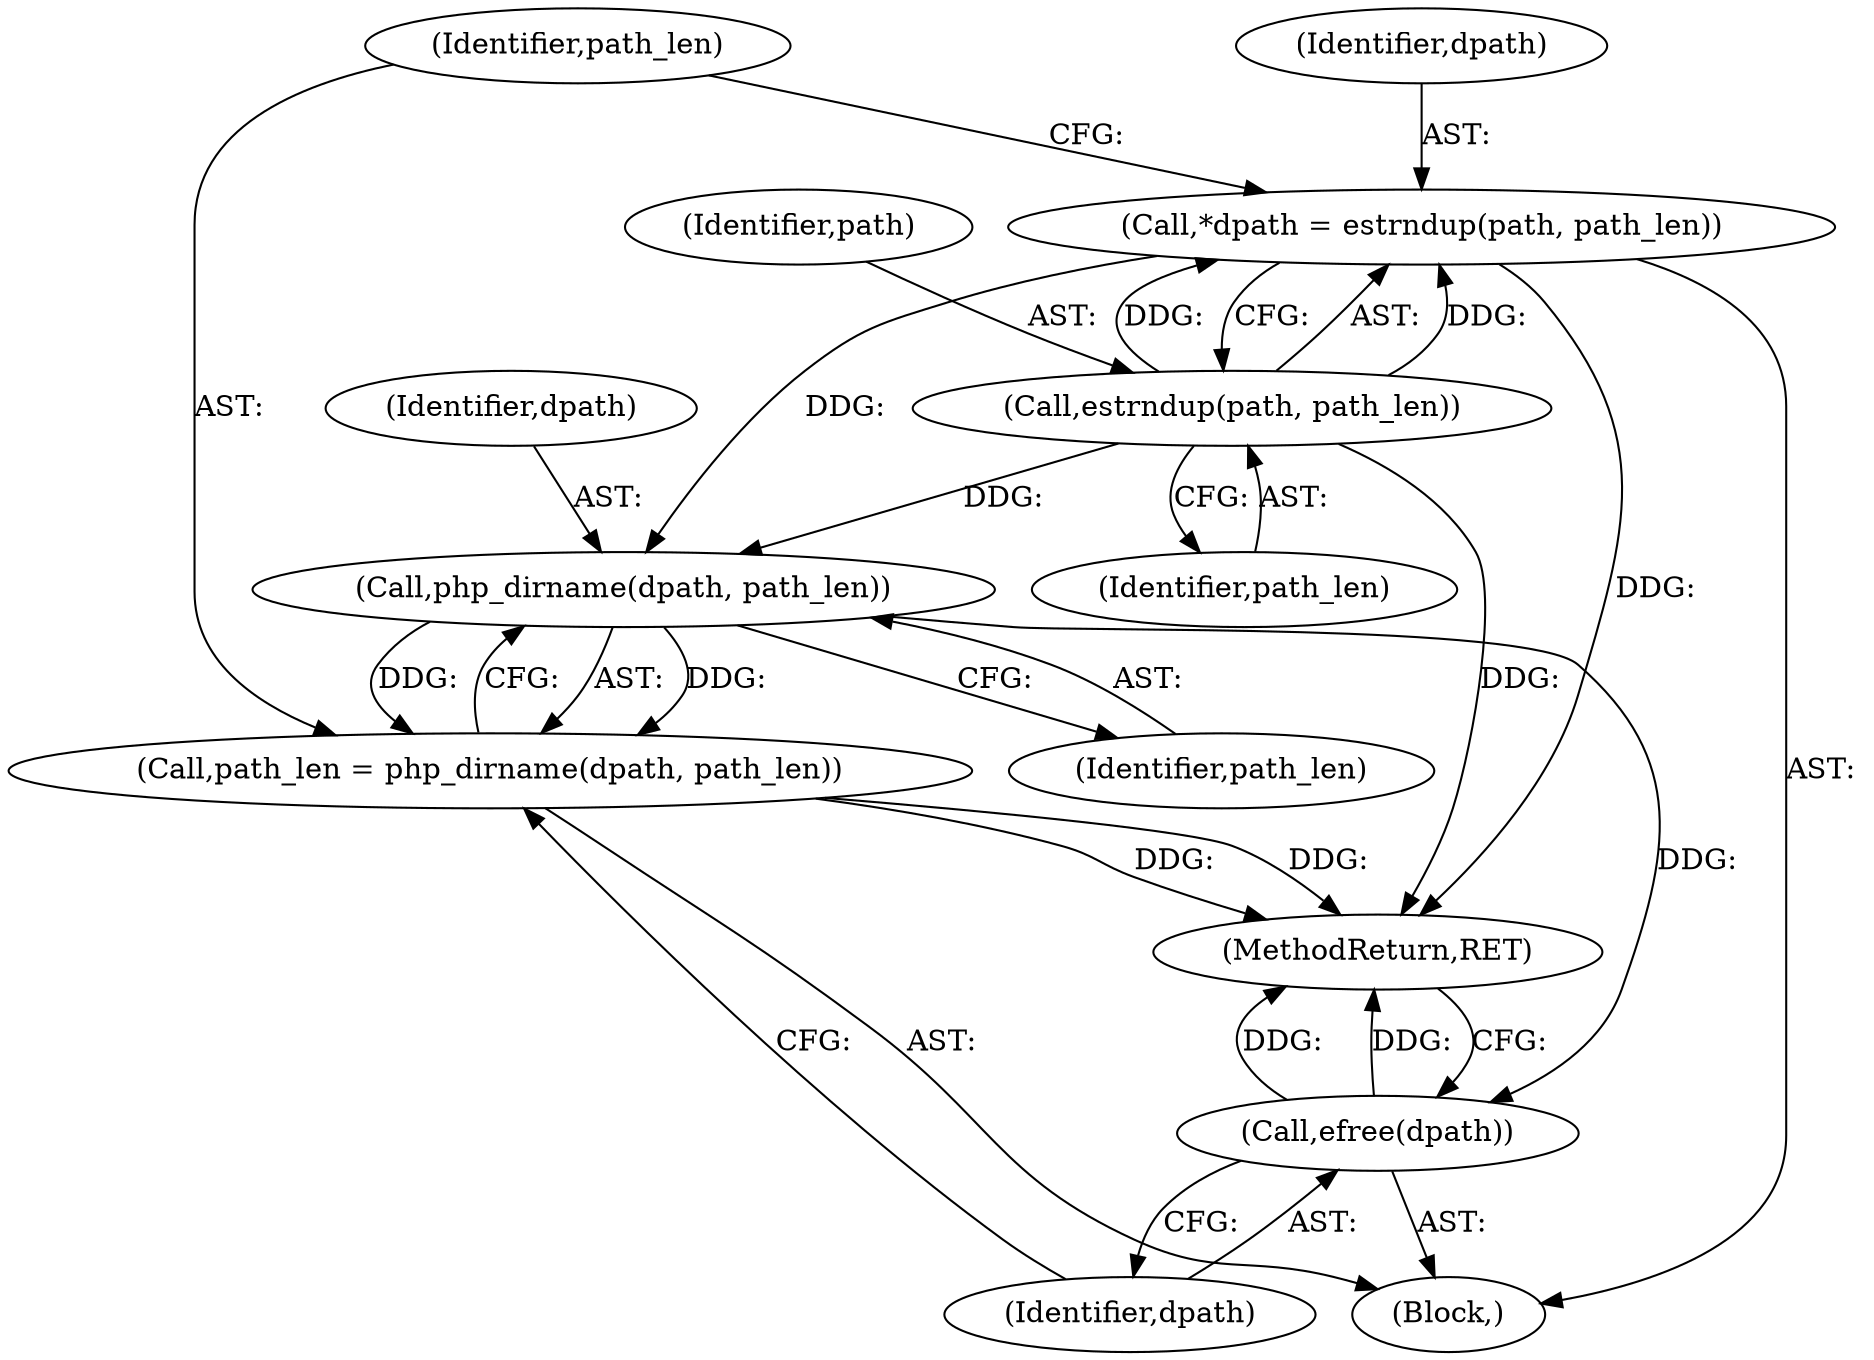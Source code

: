 digraph "0_php-src_7245bff300d3fa8bacbef7897ff080a6f1c23eba?w=1_16@pointer" {
"1000124" [label="(Call,php_dirname(dpath, path_len))"];
"1000117" [label="(Call,*dpath = estrndup(path, path_len))"];
"1000119" [label="(Call,estrndup(path, path_len))"];
"1000122" [label="(Call,path_len = php_dirname(dpath, path_len))"];
"1000127" [label="(Call,efree(dpath))"];
"1000129" [label="(MethodReturn,RET)"];
"1000122" [label="(Call,path_len = php_dirname(dpath, path_len))"];
"1000126" [label="(Identifier,path_len)"];
"1000117" [label="(Call,*dpath = estrndup(path, path_len))"];
"1000119" [label="(Call,estrndup(path, path_len))"];
"1000115" [label="(Block,)"];
"1000123" [label="(Identifier,path_len)"];
"1000124" [label="(Call,php_dirname(dpath, path_len))"];
"1000118" [label="(Identifier,dpath)"];
"1000128" [label="(Identifier,dpath)"];
"1000125" [label="(Identifier,dpath)"];
"1000127" [label="(Call,efree(dpath))"];
"1000121" [label="(Identifier,path_len)"];
"1000120" [label="(Identifier,path)"];
"1000124" -> "1000122"  [label="AST: "];
"1000124" -> "1000126"  [label="CFG: "];
"1000125" -> "1000124"  [label="AST: "];
"1000126" -> "1000124"  [label="AST: "];
"1000122" -> "1000124"  [label="CFG: "];
"1000124" -> "1000122"  [label="DDG: "];
"1000124" -> "1000122"  [label="DDG: "];
"1000117" -> "1000124"  [label="DDG: "];
"1000119" -> "1000124"  [label="DDG: "];
"1000124" -> "1000127"  [label="DDG: "];
"1000117" -> "1000115"  [label="AST: "];
"1000117" -> "1000119"  [label="CFG: "];
"1000118" -> "1000117"  [label="AST: "];
"1000119" -> "1000117"  [label="AST: "];
"1000123" -> "1000117"  [label="CFG: "];
"1000117" -> "1000129"  [label="DDG: "];
"1000119" -> "1000117"  [label="DDG: "];
"1000119" -> "1000117"  [label="DDG: "];
"1000119" -> "1000121"  [label="CFG: "];
"1000120" -> "1000119"  [label="AST: "];
"1000121" -> "1000119"  [label="AST: "];
"1000119" -> "1000129"  [label="DDG: "];
"1000122" -> "1000115"  [label="AST: "];
"1000123" -> "1000122"  [label="AST: "];
"1000128" -> "1000122"  [label="CFG: "];
"1000122" -> "1000129"  [label="DDG: "];
"1000122" -> "1000129"  [label="DDG: "];
"1000127" -> "1000115"  [label="AST: "];
"1000127" -> "1000128"  [label="CFG: "];
"1000128" -> "1000127"  [label="AST: "];
"1000129" -> "1000127"  [label="CFG: "];
"1000127" -> "1000129"  [label="DDG: "];
"1000127" -> "1000129"  [label="DDG: "];
}
